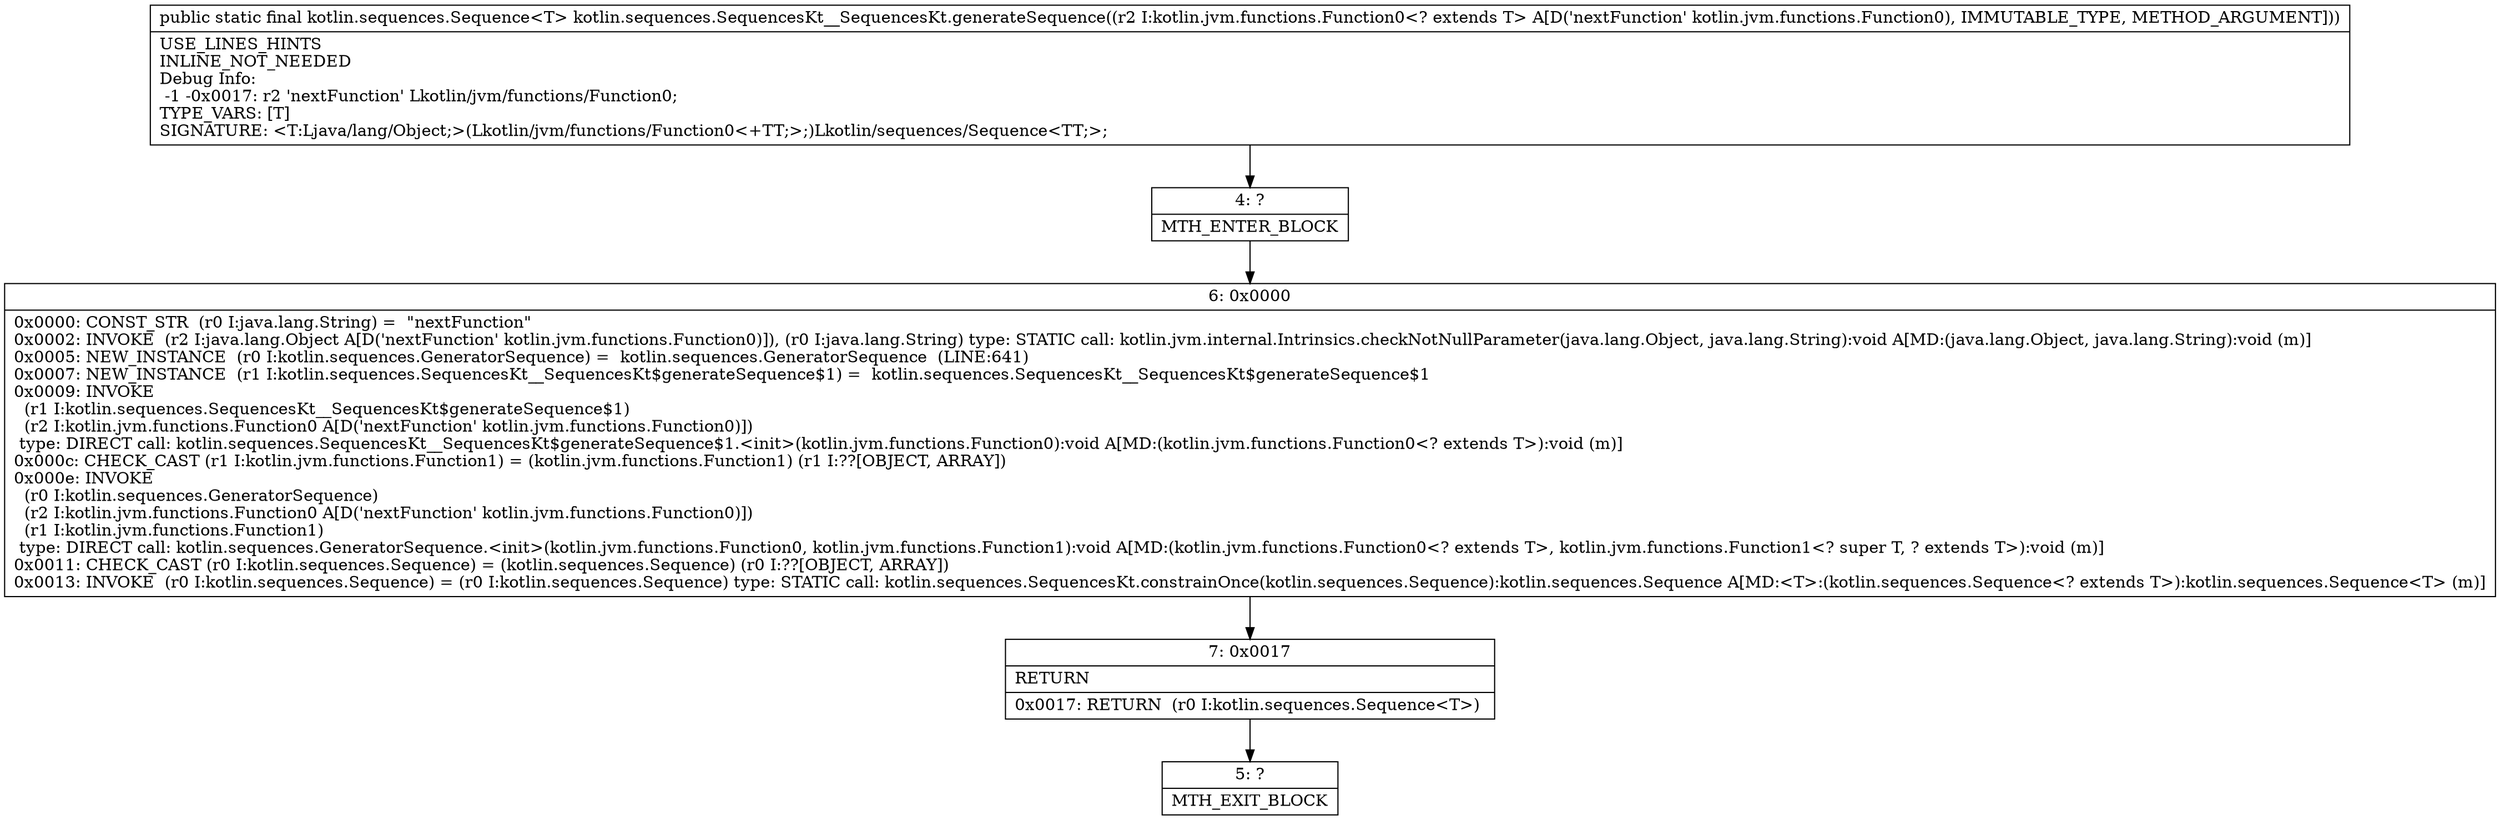 digraph "CFG forkotlin.sequences.SequencesKt__SequencesKt.generateSequence(Lkotlin\/jvm\/functions\/Function0;)Lkotlin\/sequences\/Sequence;" {
Node_4 [shape=record,label="{4\:\ ?|MTH_ENTER_BLOCK\l}"];
Node_6 [shape=record,label="{6\:\ 0x0000|0x0000: CONST_STR  (r0 I:java.lang.String) =  \"nextFunction\" \l0x0002: INVOKE  (r2 I:java.lang.Object A[D('nextFunction' kotlin.jvm.functions.Function0)]), (r0 I:java.lang.String) type: STATIC call: kotlin.jvm.internal.Intrinsics.checkNotNullParameter(java.lang.Object, java.lang.String):void A[MD:(java.lang.Object, java.lang.String):void (m)]\l0x0005: NEW_INSTANCE  (r0 I:kotlin.sequences.GeneratorSequence) =  kotlin.sequences.GeneratorSequence  (LINE:641)\l0x0007: NEW_INSTANCE  (r1 I:kotlin.sequences.SequencesKt__SequencesKt$generateSequence$1) =  kotlin.sequences.SequencesKt__SequencesKt$generateSequence$1 \l0x0009: INVOKE  \l  (r1 I:kotlin.sequences.SequencesKt__SequencesKt$generateSequence$1)\l  (r2 I:kotlin.jvm.functions.Function0 A[D('nextFunction' kotlin.jvm.functions.Function0)])\l type: DIRECT call: kotlin.sequences.SequencesKt__SequencesKt$generateSequence$1.\<init\>(kotlin.jvm.functions.Function0):void A[MD:(kotlin.jvm.functions.Function0\<? extends T\>):void (m)]\l0x000c: CHECK_CAST (r1 I:kotlin.jvm.functions.Function1) = (kotlin.jvm.functions.Function1) (r1 I:??[OBJECT, ARRAY]) \l0x000e: INVOKE  \l  (r0 I:kotlin.sequences.GeneratorSequence)\l  (r2 I:kotlin.jvm.functions.Function0 A[D('nextFunction' kotlin.jvm.functions.Function0)])\l  (r1 I:kotlin.jvm.functions.Function1)\l type: DIRECT call: kotlin.sequences.GeneratorSequence.\<init\>(kotlin.jvm.functions.Function0, kotlin.jvm.functions.Function1):void A[MD:(kotlin.jvm.functions.Function0\<? extends T\>, kotlin.jvm.functions.Function1\<? super T, ? extends T\>):void (m)]\l0x0011: CHECK_CAST (r0 I:kotlin.sequences.Sequence) = (kotlin.sequences.Sequence) (r0 I:??[OBJECT, ARRAY]) \l0x0013: INVOKE  (r0 I:kotlin.sequences.Sequence) = (r0 I:kotlin.sequences.Sequence) type: STATIC call: kotlin.sequences.SequencesKt.constrainOnce(kotlin.sequences.Sequence):kotlin.sequences.Sequence A[MD:\<T\>:(kotlin.sequences.Sequence\<? extends T\>):kotlin.sequences.Sequence\<T\> (m)]\l}"];
Node_7 [shape=record,label="{7\:\ 0x0017|RETURN\l|0x0017: RETURN  (r0 I:kotlin.sequences.Sequence\<T\>) \l}"];
Node_5 [shape=record,label="{5\:\ ?|MTH_EXIT_BLOCK\l}"];
MethodNode[shape=record,label="{public static final kotlin.sequences.Sequence\<T\> kotlin.sequences.SequencesKt__SequencesKt.generateSequence((r2 I:kotlin.jvm.functions.Function0\<? extends T\> A[D('nextFunction' kotlin.jvm.functions.Function0), IMMUTABLE_TYPE, METHOD_ARGUMENT]))  | USE_LINES_HINTS\lINLINE_NOT_NEEDED\lDebug Info:\l  \-1 \-0x0017: r2 'nextFunction' Lkotlin\/jvm\/functions\/Function0;\lTYPE_VARS: [T]\lSIGNATURE: \<T:Ljava\/lang\/Object;\>(Lkotlin\/jvm\/functions\/Function0\<+TT;\>;)Lkotlin\/sequences\/Sequence\<TT;\>;\l}"];
MethodNode -> Node_4;Node_4 -> Node_6;
Node_6 -> Node_7;
Node_7 -> Node_5;
}

